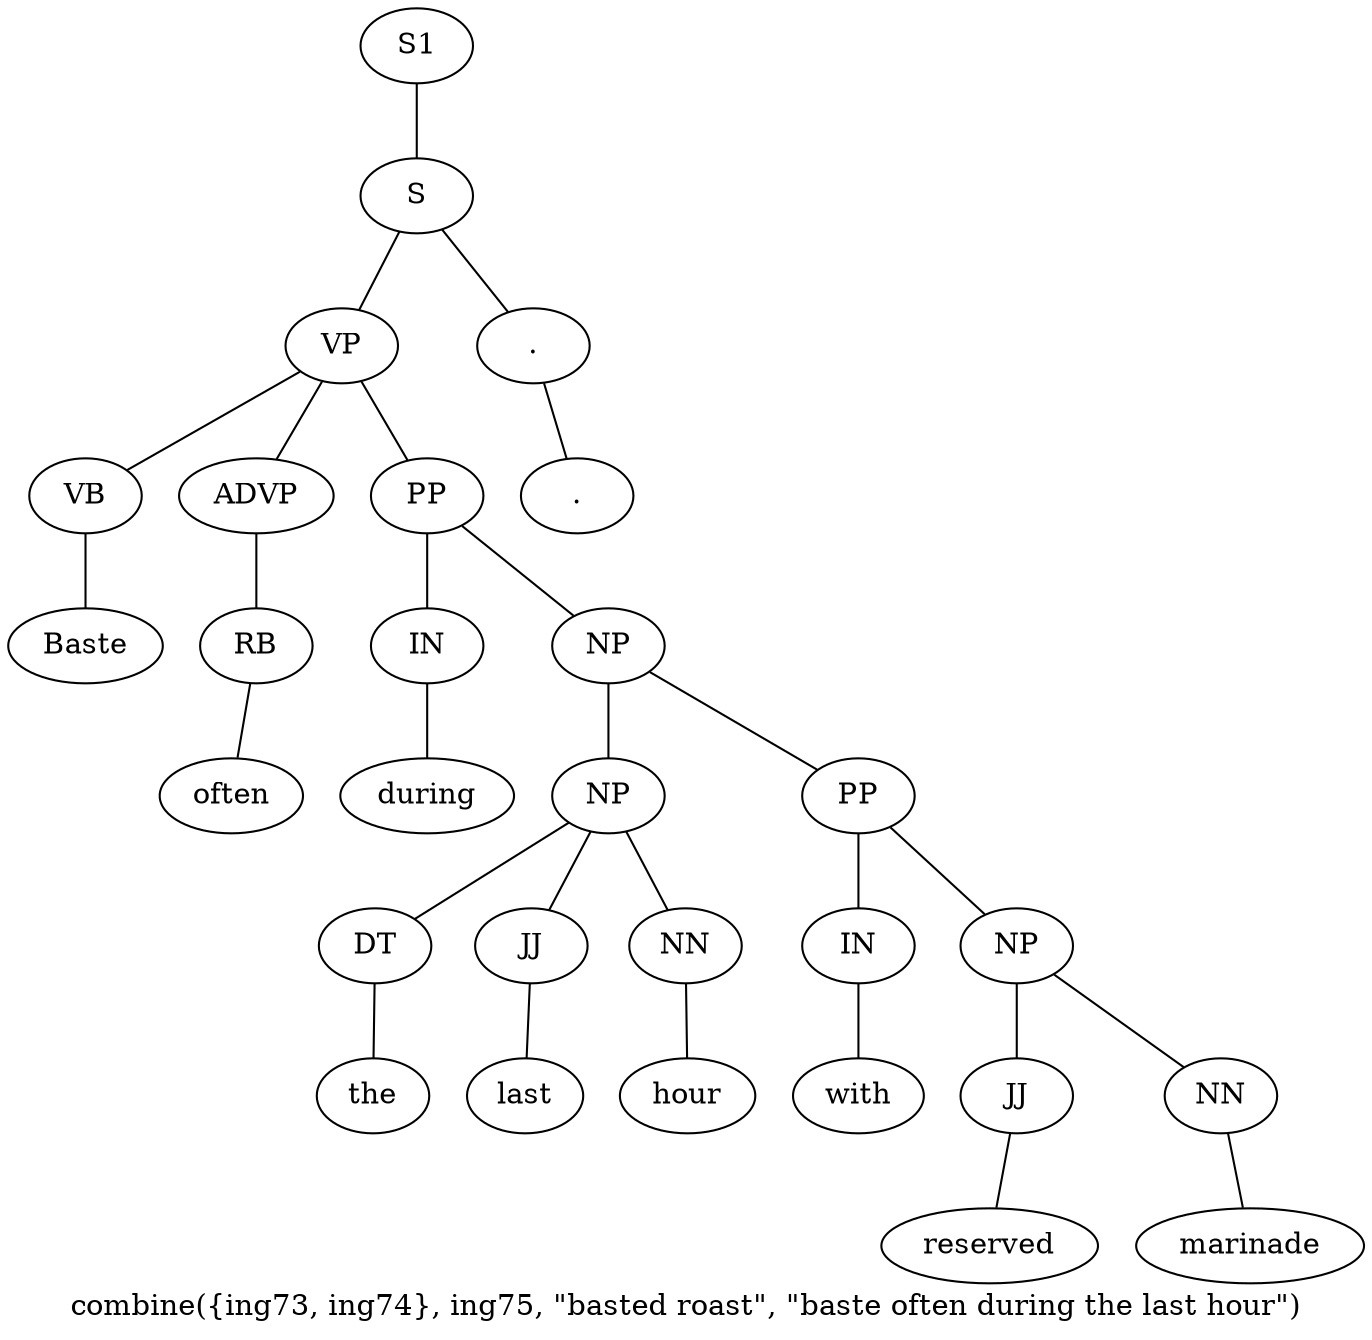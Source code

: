 graph SyntaxGraph {
	label = "combine({ing73, ing74}, ing75, \"basted roast\", \"baste often during the last hour\")";
	Node0 [label="S1"];
	Node1 [label="S"];
	Node2 [label="VP"];
	Node3 [label="VB"];
	Node4 [label="Baste"];
	Node5 [label="ADVP"];
	Node6 [label="RB"];
	Node7 [label="often"];
	Node8 [label="PP"];
	Node9 [label="IN"];
	Node10 [label="during"];
	Node11 [label="NP"];
	Node12 [label="NP"];
	Node13 [label="DT"];
	Node14 [label="the"];
	Node15 [label="JJ"];
	Node16 [label="last"];
	Node17 [label="NN"];
	Node18 [label="hour"];
	Node19 [label="PP"];
	Node20 [label="IN"];
	Node21 [label="with"];
	Node22 [label="NP"];
	Node23 [label="JJ"];
	Node24 [label="reserved"];
	Node25 [label="NN"];
	Node26 [label="marinade"];
	Node27 [label="."];
	Node28 [label="."];

	Node0 -- Node1;
	Node1 -- Node2;
	Node1 -- Node27;
	Node2 -- Node3;
	Node2 -- Node5;
	Node2 -- Node8;
	Node3 -- Node4;
	Node5 -- Node6;
	Node6 -- Node7;
	Node8 -- Node9;
	Node8 -- Node11;
	Node9 -- Node10;
	Node11 -- Node12;
	Node11 -- Node19;
	Node12 -- Node13;
	Node12 -- Node15;
	Node12 -- Node17;
	Node13 -- Node14;
	Node15 -- Node16;
	Node17 -- Node18;
	Node19 -- Node20;
	Node19 -- Node22;
	Node20 -- Node21;
	Node22 -- Node23;
	Node22 -- Node25;
	Node23 -- Node24;
	Node25 -- Node26;
	Node27 -- Node28;
}